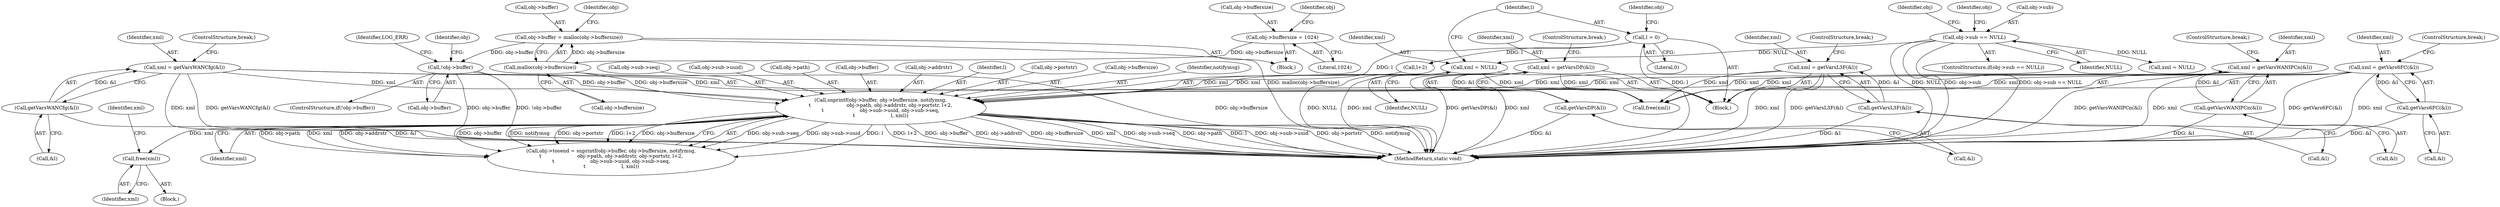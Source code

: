 digraph "1_miniupnp_bec6ccec63cadc95655721bc0e1dd49dac759d94@API" {
"1000243" [label="(Call,free(xml))"];
"1000208" [label="(Call,snprintf(obj->buffer, obj->buffersize, notifymsg,\n\t                       obj->path, obj->addrstr, obj->portstr, l+2,\n\t                       obj->sub->uuid, obj->sub->seq,\n\t                       l, xml))"];
"1000184" [label="(Call,!obj->buffer)"];
"1000175" [label="(Call,obj->buffer = malloc(obj->buffersize))"];
"1000179" [label="(Call,malloc(obj->buffersize))"];
"1000170" [label="(Call,obj->buffersize = 1024)"];
"1000167" [label="(Call,l = 0)"];
"1000129" [label="(Call,xml = getVarsWANCfg(&l))"];
"1000131" [label="(Call,getVarsWANCfg(&l))"];
"1000150" [label="(Call,xml = getVars6FC(&l))"];
"1000152" [label="(Call,getVars6FC(&l))"];
"1000136" [label="(Call,xml = getVarsWANIPCn(&l))"];
"1000138" [label="(Call,getVarsWANIPCn(&l))"];
"1000164" [label="(Call,xml = NULL)"];
"1000109" [label="(Call,obj->sub == NULL)"];
"1000157" [label="(Call,xml = getVarsDP(&l))"];
"1000159" [label="(Call,getVarsDP(&l))"];
"1000143" [label="(Call,xml = getVarsL3F(&l))"];
"1000145" [label="(Call,getVarsL3F(&l))"];
"1000168" [label="(Identifier,l)"];
"1000148" [label="(ControlStructure,break;)"];
"1000228" [label="(Call,obj->sub->uuid)"];
"1000246" [label="(Identifier,xml)"];
"1000138" [label="(Call,getVarsWANIPCn(&l))"];
"1000190" [label="(Identifier,LOG_ERR)"];
"1000185" [label="(Call,obj->buffer)"];
"1000245" [label="(Call,xml = NULL)"];
"1000175" [label="(Call,obj->buffer = malloc(obj->buffersize))"];
"1000110" [label="(Call,obj->sub)"];
"1000208" [label="(Call,snprintf(obj->buffer, obj->buffersize, notifymsg,\n\t                       obj->path, obj->addrstr, obj->portstr, l+2,\n\t                       obj->sub->uuid, obj->sub->seq,\n\t                       l, xml))"];
"1000176" [label="(Call,obj->buffer)"];
"1000117" [label="(Identifier,obj)"];
"1000253" [label="(MethodReturn,static void)"];
"1000196" [label="(Call,free(xml))"];
"1000109" [label="(Call,obj->sub == NULL)"];
"1000155" [label="(ControlStructure,break;)"];
"1000169" [label="(Literal,0)"];
"1000216" [label="(Call,obj->path)"];
"1000179" [label="(Call,malloc(obj->buffersize))"];
"1000139" [label="(Call,&l)"];
"1000174" [label="(Literal,1024)"];
"1000113" [label="(Identifier,NULL)"];
"1000170" [label="(Call,obj->buffersize = 1024)"];
"1000233" [label="(Call,obj->sub->seq)"];
"1000206" [label="(Identifier,obj)"];
"1000225" [label="(Call,l+2)"];
"1000171" [label="(Call,obj->buffersize)"];
"1000152" [label="(Call,getVars6FC(&l))"];
"1000166" [label="(Identifier,NULL)"];
"1000108" [label="(ControlStructure,if(obj->sub == NULL))"];
"1000159" [label="(Call,getVarsDP(&l))"];
"1000239" [label="(Identifier,xml)"];
"1000209" [label="(Call,obj->buffer)"];
"1000162" [label="(ControlStructure,break;)"];
"1000145" [label="(Call,getVarsL3F(&l))"];
"1000180" [label="(Call,obj->buffersize)"];
"1000219" [label="(Call,obj->addrstr)"];
"1000244" [label="(Identifier,xml)"];
"1000151" [label="(Identifier,xml)"];
"1000186" [label="(Identifier,obj)"];
"1000177" [label="(Identifier,obj)"];
"1000243" [label="(Call,free(xml))"];
"1000104" [label="(Block,)"];
"1000131" [label="(Call,getVarsWANCfg(&l))"];
"1000242" [label="(Block,)"];
"1000204" [label="(Call,obj->tosend = snprintf(obj->buffer, obj->buffersize, notifymsg,\n\t                       obj->path, obj->addrstr, obj->portstr, l+2,\n\t                       obj->sub->uuid, obj->sub->seq,\n\t                       l, xml))"];
"1000143" [label="(Call,xml = getVarsL3F(&l))"];
"1000150" [label="(Call,xml = getVars6FC(&l))"];
"1000153" [label="(Call,&l)"];
"1000160" [label="(Call,&l)"];
"1000144" [label="(Identifier,xml)"];
"1000164" [label="(Call,xml = NULL)"];
"1000137" [label="(Identifier,xml)"];
"1000238" [label="(Identifier,l)"];
"1000222" [label="(Call,obj->portstr)"];
"1000212" [label="(Call,obj->buffersize)"];
"1000127" [label="(Block,)"];
"1000215" [label="(Identifier,notifymsg)"];
"1000132" [label="(Call,&l)"];
"1000165" [label="(Identifier,xml)"];
"1000146" [label="(Call,&l)"];
"1000141" [label="(ControlStructure,break;)"];
"1000158" [label="(Identifier,xml)"];
"1000184" [label="(Call,!obj->buffer)"];
"1000136" [label="(Call,xml = getVarsWANIPCn(&l))"];
"1000130" [label="(Identifier,xml)"];
"1000129" [label="(Call,xml = getVarsWANCfg(&l))"];
"1000167" [label="(Call,l = 0)"];
"1000157" [label="(Call,xml = getVarsDP(&l))"];
"1000183" [label="(ControlStructure,if(!obj->buffer))"];
"1000134" [label="(ControlStructure,break;)"];
"1000124" [label="(Identifier,obj)"];
"1000172" [label="(Identifier,obj)"];
"1000243" -> "1000242"  [label="AST: "];
"1000243" -> "1000244"  [label="CFG: "];
"1000244" -> "1000243"  [label="AST: "];
"1000246" -> "1000243"  [label="CFG: "];
"1000208" -> "1000243"  [label="DDG: xml"];
"1000208" -> "1000204"  [label="AST: "];
"1000208" -> "1000239"  [label="CFG: "];
"1000209" -> "1000208"  [label="AST: "];
"1000212" -> "1000208"  [label="AST: "];
"1000215" -> "1000208"  [label="AST: "];
"1000216" -> "1000208"  [label="AST: "];
"1000219" -> "1000208"  [label="AST: "];
"1000222" -> "1000208"  [label="AST: "];
"1000225" -> "1000208"  [label="AST: "];
"1000228" -> "1000208"  [label="AST: "];
"1000233" -> "1000208"  [label="AST: "];
"1000238" -> "1000208"  [label="AST: "];
"1000239" -> "1000208"  [label="AST: "];
"1000204" -> "1000208"  [label="CFG: "];
"1000208" -> "1000253"  [label="DDG: l+2"];
"1000208" -> "1000253"  [label="DDG: obj->buffer"];
"1000208" -> "1000253"  [label="DDG: obj->addrstr"];
"1000208" -> "1000253"  [label="DDG: obj->buffersize"];
"1000208" -> "1000253"  [label="DDG: xml"];
"1000208" -> "1000253"  [label="DDG: obj->sub->seq"];
"1000208" -> "1000253"  [label="DDG: obj->path"];
"1000208" -> "1000253"  [label="DDG: l"];
"1000208" -> "1000253"  [label="DDG: obj->sub->uuid"];
"1000208" -> "1000253"  [label="DDG: obj->portstr"];
"1000208" -> "1000253"  [label="DDG: notifymsg"];
"1000208" -> "1000204"  [label="DDG: obj->sub->seq"];
"1000208" -> "1000204"  [label="DDG: obj->sub->uuid"];
"1000208" -> "1000204"  [label="DDG: l"];
"1000208" -> "1000204"  [label="DDG: obj->path"];
"1000208" -> "1000204"  [label="DDG: xml"];
"1000208" -> "1000204"  [label="DDG: obj->addrstr"];
"1000208" -> "1000204"  [label="DDG: obj->buffer"];
"1000208" -> "1000204"  [label="DDG: notifymsg"];
"1000208" -> "1000204"  [label="DDG: obj->portstr"];
"1000208" -> "1000204"  [label="DDG: l+2"];
"1000208" -> "1000204"  [label="DDG: obj->buffersize"];
"1000184" -> "1000208"  [label="DDG: obj->buffer"];
"1000179" -> "1000208"  [label="DDG: obj->buffersize"];
"1000167" -> "1000208"  [label="DDG: l"];
"1000129" -> "1000208"  [label="DDG: xml"];
"1000150" -> "1000208"  [label="DDG: xml"];
"1000136" -> "1000208"  [label="DDG: xml"];
"1000164" -> "1000208"  [label="DDG: xml"];
"1000157" -> "1000208"  [label="DDG: xml"];
"1000143" -> "1000208"  [label="DDG: xml"];
"1000184" -> "1000183"  [label="AST: "];
"1000184" -> "1000185"  [label="CFG: "];
"1000185" -> "1000184"  [label="AST: "];
"1000190" -> "1000184"  [label="CFG: "];
"1000206" -> "1000184"  [label="CFG: "];
"1000184" -> "1000253"  [label="DDG: obj->buffer"];
"1000184" -> "1000253"  [label="DDG: !obj->buffer"];
"1000175" -> "1000184"  [label="DDG: obj->buffer"];
"1000175" -> "1000104"  [label="AST: "];
"1000175" -> "1000179"  [label="CFG: "];
"1000176" -> "1000175"  [label="AST: "];
"1000179" -> "1000175"  [label="AST: "];
"1000186" -> "1000175"  [label="CFG: "];
"1000175" -> "1000253"  [label="DDG: malloc(obj->buffersize)"];
"1000179" -> "1000175"  [label="DDG: obj->buffersize"];
"1000179" -> "1000180"  [label="CFG: "];
"1000180" -> "1000179"  [label="AST: "];
"1000179" -> "1000253"  [label="DDG: obj->buffersize"];
"1000170" -> "1000179"  [label="DDG: obj->buffersize"];
"1000170" -> "1000104"  [label="AST: "];
"1000170" -> "1000174"  [label="CFG: "];
"1000171" -> "1000170"  [label="AST: "];
"1000174" -> "1000170"  [label="AST: "];
"1000177" -> "1000170"  [label="CFG: "];
"1000167" -> "1000127"  [label="AST: "];
"1000167" -> "1000169"  [label="CFG: "];
"1000168" -> "1000167"  [label="AST: "];
"1000169" -> "1000167"  [label="AST: "];
"1000172" -> "1000167"  [label="CFG: "];
"1000167" -> "1000253"  [label="DDG: l"];
"1000167" -> "1000225"  [label="DDG: l"];
"1000129" -> "1000127"  [label="AST: "];
"1000129" -> "1000131"  [label="CFG: "];
"1000130" -> "1000129"  [label="AST: "];
"1000131" -> "1000129"  [label="AST: "];
"1000134" -> "1000129"  [label="CFG: "];
"1000129" -> "1000253"  [label="DDG: xml"];
"1000129" -> "1000253"  [label="DDG: getVarsWANCfg(&l)"];
"1000131" -> "1000129"  [label="DDG: &l"];
"1000129" -> "1000196"  [label="DDG: xml"];
"1000131" -> "1000132"  [label="CFG: "];
"1000132" -> "1000131"  [label="AST: "];
"1000131" -> "1000253"  [label="DDG: &l"];
"1000150" -> "1000127"  [label="AST: "];
"1000150" -> "1000152"  [label="CFG: "];
"1000151" -> "1000150"  [label="AST: "];
"1000152" -> "1000150"  [label="AST: "];
"1000155" -> "1000150"  [label="CFG: "];
"1000150" -> "1000253"  [label="DDG: xml"];
"1000150" -> "1000253"  [label="DDG: getVars6FC(&l)"];
"1000152" -> "1000150"  [label="DDG: &l"];
"1000150" -> "1000196"  [label="DDG: xml"];
"1000152" -> "1000153"  [label="CFG: "];
"1000153" -> "1000152"  [label="AST: "];
"1000152" -> "1000253"  [label="DDG: &l"];
"1000136" -> "1000127"  [label="AST: "];
"1000136" -> "1000138"  [label="CFG: "];
"1000137" -> "1000136"  [label="AST: "];
"1000138" -> "1000136"  [label="AST: "];
"1000141" -> "1000136"  [label="CFG: "];
"1000136" -> "1000253"  [label="DDG: getVarsWANIPCn(&l)"];
"1000136" -> "1000253"  [label="DDG: xml"];
"1000138" -> "1000136"  [label="DDG: &l"];
"1000136" -> "1000196"  [label="DDG: xml"];
"1000138" -> "1000139"  [label="CFG: "];
"1000139" -> "1000138"  [label="AST: "];
"1000138" -> "1000253"  [label="DDG: &l"];
"1000164" -> "1000127"  [label="AST: "];
"1000164" -> "1000166"  [label="CFG: "];
"1000165" -> "1000164"  [label="AST: "];
"1000166" -> "1000164"  [label="AST: "];
"1000168" -> "1000164"  [label="CFG: "];
"1000164" -> "1000253"  [label="DDG: NULL"];
"1000164" -> "1000253"  [label="DDG: xml"];
"1000109" -> "1000164"  [label="DDG: NULL"];
"1000164" -> "1000196"  [label="DDG: xml"];
"1000109" -> "1000108"  [label="AST: "];
"1000109" -> "1000113"  [label="CFG: "];
"1000110" -> "1000109"  [label="AST: "];
"1000113" -> "1000109"  [label="AST: "];
"1000117" -> "1000109"  [label="CFG: "];
"1000124" -> "1000109"  [label="CFG: "];
"1000109" -> "1000253"  [label="DDG: NULL"];
"1000109" -> "1000253"  [label="DDG: obj->sub"];
"1000109" -> "1000253"  [label="DDG: obj->sub == NULL"];
"1000109" -> "1000245"  [label="DDG: NULL"];
"1000157" -> "1000127"  [label="AST: "];
"1000157" -> "1000159"  [label="CFG: "];
"1000158" -> "1000157"  [label="AST: "];
"1000159" -> "1000157"  [label="AST: "];
"1000162" -> "1000157"  [label="CFG: "];
"1000157" -> "1000253"  [label="DDG: getVarsDP(&l)"];
"1000157" -> "1000253"  [label="DDG: xml"];
"1000159" -> "1000157"  [label="DDG: &l"];
"1000157" -> "1000196"  [label="DDG: xml"];
"1000159" -> "1000160"  [label="CFG: "];
"1000160" -> "1000159"  [label="AST: "];
"1000159" -> "1000253"  [label="DDG: &l"];
"1000143" -> "1000127"  [label="AST: "];
"1000143" -> "1000145"  [label="CFG: "];
"1000144" -> "1000143"  [label="AST: "];
"1000145" -> "1000143"  [label="AST: "];
"1000148" -> "1000143"  [label="CFG: "];
"1000143" -> "1000253"  [label="DDG: xml"];
"1000143" -> "1000253"  [label="DDG: getVarsL3F(&l)"];
"1000145" -> "1000143"  [label="DDG: &l"];
"1000143" -> "1000196"  [label="DDG: xml"];
"1000145" -> "1000146"  [label="CFG: "];
"1000146" -> "1000145"  [label="AST: "];
"1000145" -> "1000253"  [label="DDG: &l"];
}

